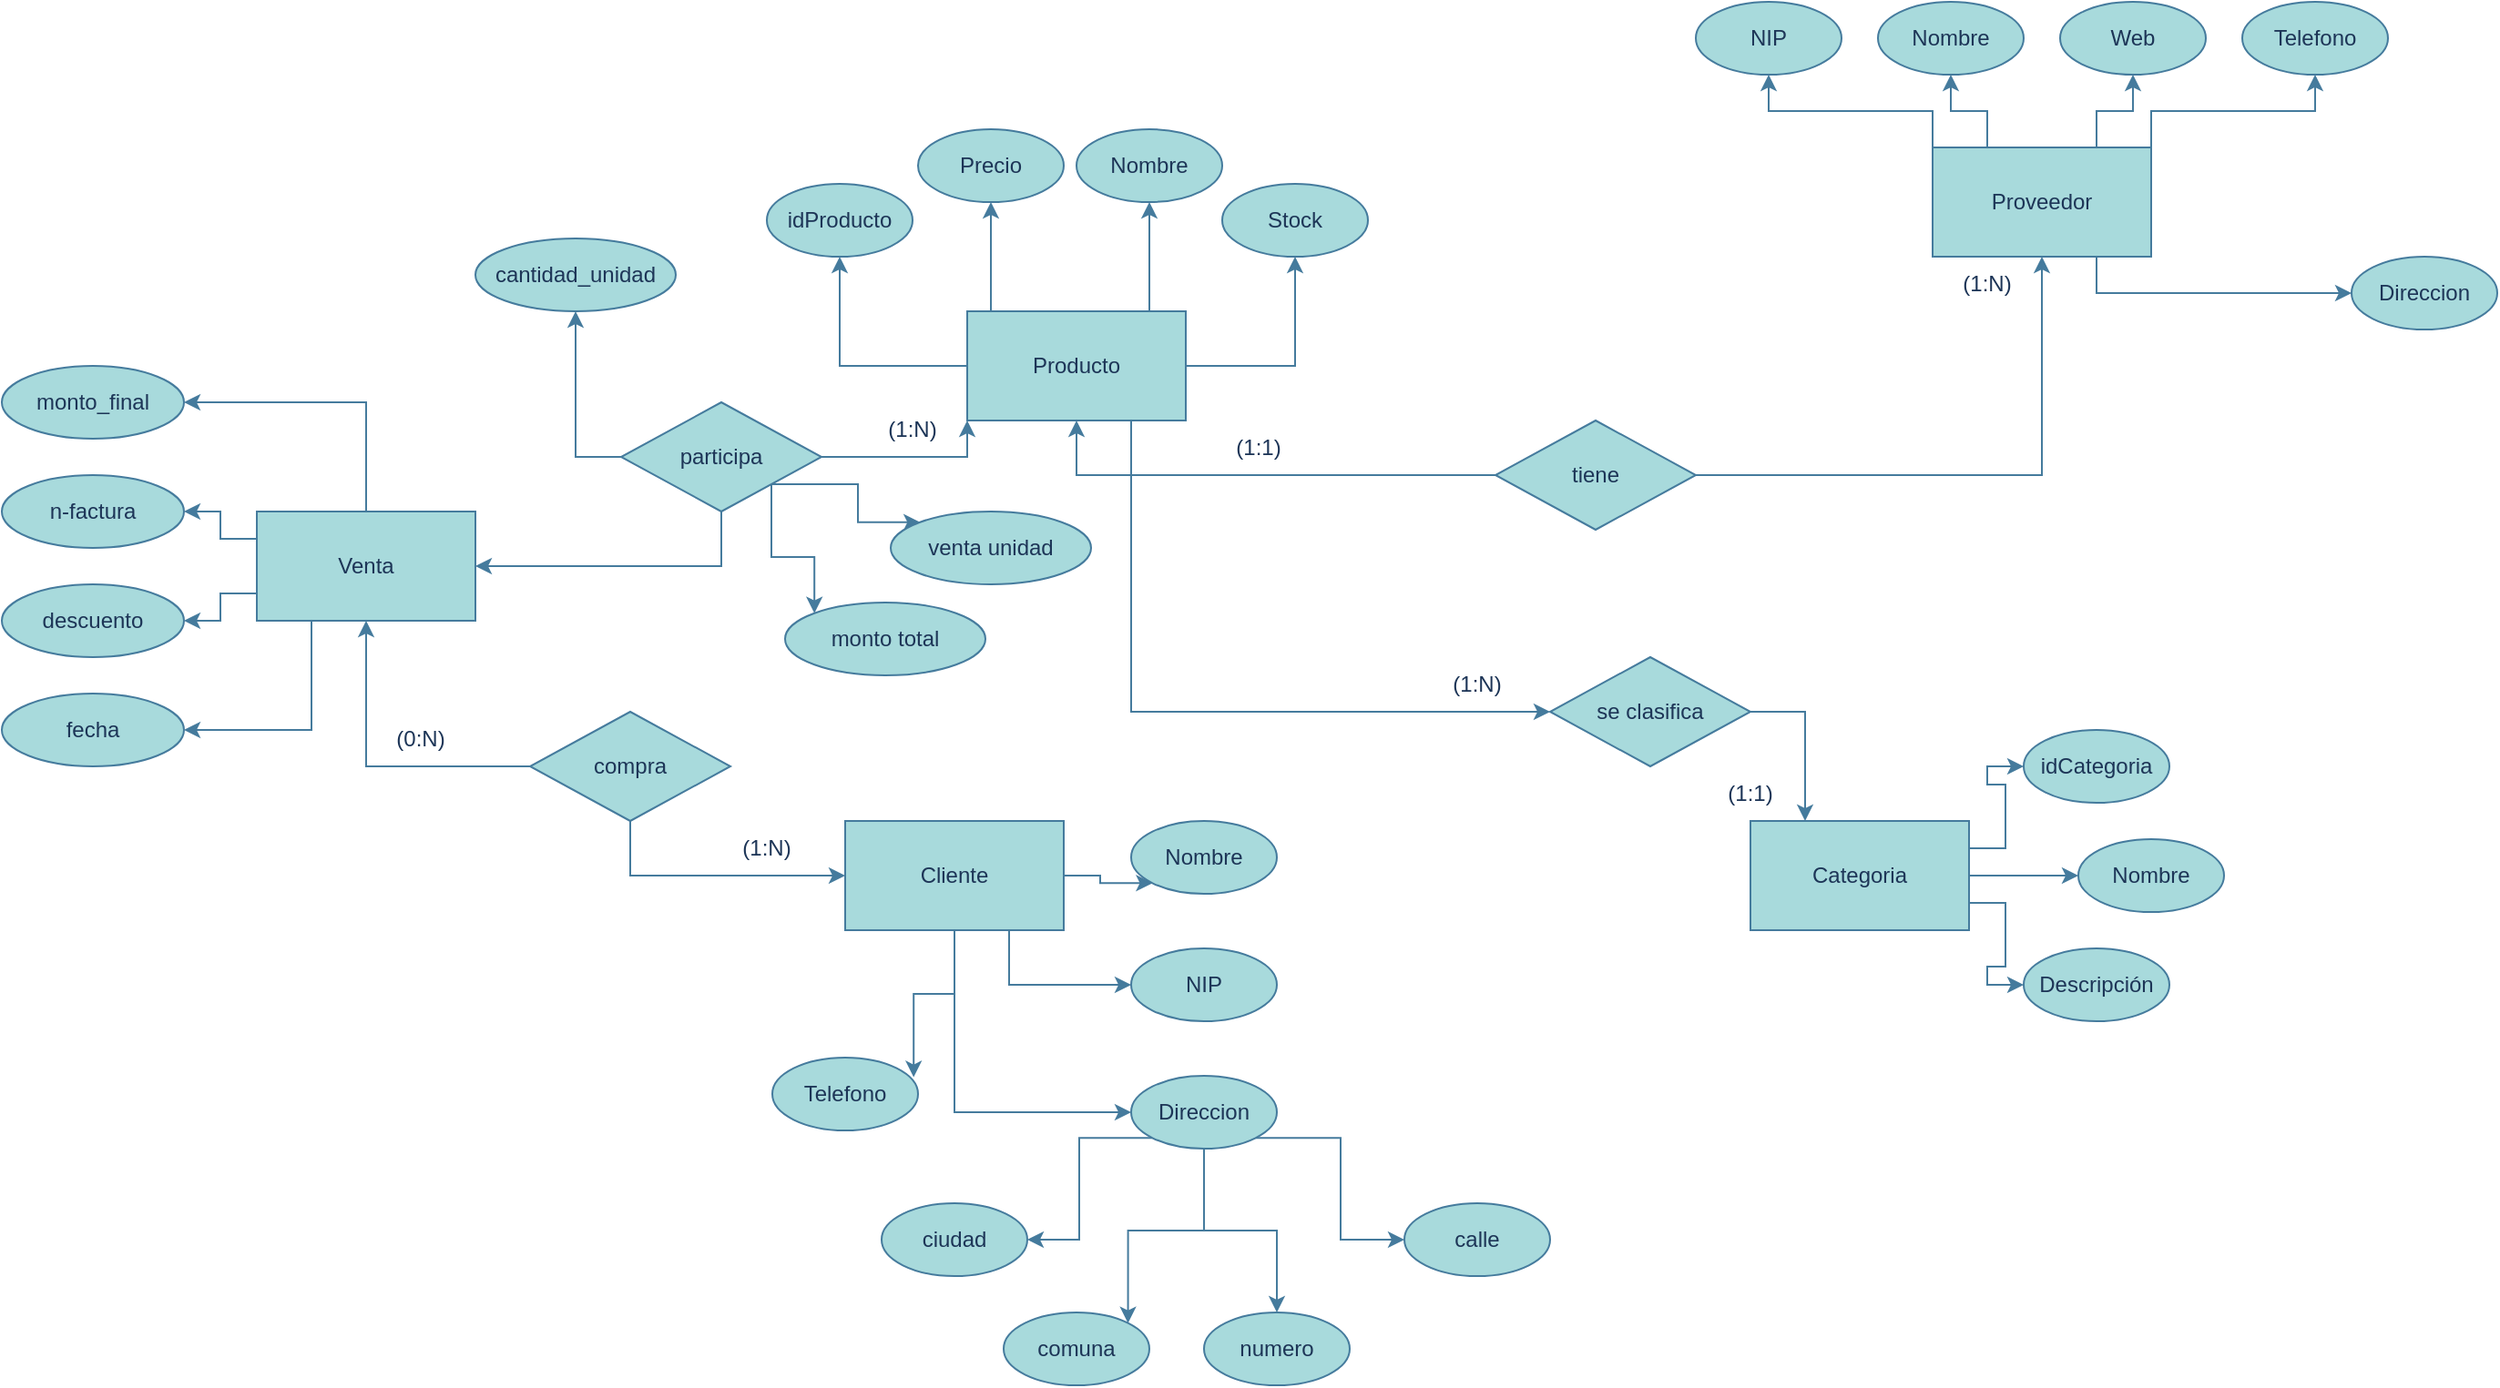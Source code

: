 <mxfile version="26.2.2">
  <diagram id="R2lEEEUBdFMjLlhIrx00" name="Page-1">
    <mxGraphModel dx="1491" dy="810" grid="1" gridSize="10" guides="1" tooltips="1" connect="1" arrows="1" fold="1" page="1" pageScale="1" pageWidth="1920" pageHeight="1080" math="0" shadow="0" extFonts="Permanent Marker^https://fonts.googleapis.com/css?family=Permanent+Marker">
      <root>
        <mxCell id="0" />
        <mxCell id="1" parent="0" />
        <mxCell id="-svoxVY9ocmbRA-tjolU-8" style="edgeStyle=orthogonalEdgeStyle;rounded=0;orthogonalLoop=1;jettySize=auto;html=1;exitX=1;exitY=0.5;exitDx=0;exitDy=0;fillColor=#A8DADC;strokeColor=#457B9D;labelBackgroundColor=none;fontColor=default;" parent="1" source="-svoxVY9ocmbRA-tjolU-1" target="-svoxVY9ocmbRA-tjolU-5" edge="1">
          <mxGeometry relative="1" as="geometry" />
        </mxCell>
        <mxCell id="-svoxVY9ocmbRA-tjolU-11" style="edgeStyle=orthogonalEdgeStyle;rounded=0;orthogonalLoop=1;jettySize=auto;html=1;exitX=0.75;exitY=0;exitDx=0;exitDy=0;entryX=0.5;entryY=1;entryDx=0;entryDy=0;fillColor=#A8DADC;strokeColor=#457B9D;labelBackgroundColor=none;fontColor=default;" parent="1" source="-svoxVY9ocmbRA-tjolU-1" target="-svoxVY9ocmbRA-tjolU-10" edge="1">
          <mxGeometry relative="1" as="geometry">
            <Array as="points">
              <mxPoint x="770" y="250" />
            </Array>
          </mxGeometry>
        </mxCell>
        <mxCell id="-svoxVY9ocmbRA-tjolU-13" style="edgeStyle=orthogonalEdgeStyle;rounded=0;orthogonalLoop=1;jettySize=auto;html=1;exitX=0.25;exitY=0;exitDx=0;exitDy=0;entryX=0.5;entryY=1;entryDx=0;entryDy=0;fillColor=#A8DADC;strokeColor=#457B9D;labelBackgroundColor=none;fontColor=default;" parent="1" source="-svoxVY9ocmbRA-tjolU-1" target="-svoxVY9ocmbRA-tjolU-12" edge="1">
          <mxGeometry relative="1" as="geometry">
            <Array as="points">
              <mxPoint x="683" y="250" />
            </Array>
          </mxGeometry>
        </mxCell>
        <mxCell id="-svoxVY9ocmbRA-tjolU-14" style="edgeStyle=orthogonalEdgeStyle;rounded=0;orthogonalLoop=1;jettySize=auto;html=1;exitX=0;exitY=0.5;exitDx=0;exitDy=0;entryX=0.5;entryY=1;entryDx=0;entryDy=0;fillColor=#A8DADC;strokeColor=#457B9D;labelBackgroundColor=none;fontColor=default;" parent="1" source="-svoxVY9ocmbRA-tjolU-1" target="-svoxVY9ocmbRA-tjolU-15" edge="1">
          <mxGeometry relative="1" as="geometry">
            <mxPoint x="620" y="220" as="targetPoint" />
          </mxGeometry>
        </mxCell>
        <mxCell id="-svoxVY9ocmbRA-tjolU-34" style="edgeStyle=orthogonalEdgeStyle;rounded=0;orthogonalLoop=1;jettySize=auto;html=1;exitX=0.75;exitY=1;exitDx=0;exitDy=0;entryX=0;entryY=0.5;entryDx=0;entryDy=0;fillColor=#A8DADC;strokeColor=#457B9D;labelBackgroundColor=none;fontColor=default;" parent="1" source="-svoxVY9ocmbRA-tjolU-1" target="-svoxVY9ocmbRA-tjolU-31" edge="1">
          <mxGeometry relative="1" as="geometry" />
        </mxCell>
        <mxCell id="-svoxVY9ocmbRA-tjolU-1" value="Producto" style="rounded=0;whiteSpace=wrap;html=1;fillColor=#A8DADC;strokeColor=#457B9D;labelBackgroundColor=none;fontColor=#1D3557;" parent="1" vertex="1">
          <mxGeometry x="670" y="250" width="120" height="60" as="geometry" />
        </mxCell>
        <mxCell id="-svoxVY9ocmbRA-tjolU-5" value="Stock" style="ellipse;whiteSpace=wrap;html=1;fillColor=#A8DADC;strokeColor=#457B9D;labelBackgroundColor=none;fontColor=#1D3557;" parent="1" vertex="1">
          <mxGeometry x="810" y="180" width="80" height="40" as="geometry" />
        </mxCell>
        <mxCell id="-svoxVY9ocmbRA-tjolU-10" value="Nombre" style="ellipse;whiteSpace=wrap;html=1;fillColor=#A8DADC;strokeColor=#457B9D;labelBackgroundColor=none;fontColor=#1D3557;" parent="1" vertex="1">
          <mxGeometry x="730" y="150" width="80" height="40" as="geometry" />
        </mxCell>
        <mxCell id="-svoxVY9ocmbRA-tjolU-12" value="Precio" style="ellipse;whiteSpace=wrap;html=1;fillColor=#A8DADC;strokeColor=#457B9D;labelBackgroundColor=none;fontColor=#1D3557;" parent="1" vertex="1">
          <mxGeometry x="643" y="150" width="80" height="40" as="geometry" />
        </mxCell>
        <mxCell id="-svoxVY9ocmbRA-tjolU-15" value="idProducto" style="ellipse;whiteSpace=wrap;html=1;fillColor=#A8DADC;strokeColor=#457B9D;labelBackgroundColor=none;fontColor=#1D3557;" parent="1" vertex="1">
          <mxGeometry x="560" y="180" width="80" height="40" as="geometry" />
        </mxCell>
        <mxCell id="-svoxVY9ocmbRA-tjolU-28" style="edgeStyle=orthogonalEdgeStyle;rounded=0;orthogonalLoop=1;jettySize=auto;html=1;exitX=1;exitY=0.5;exitDx=0;exitDy=0;entryX=0.5;entryY=1;entryDx=0;entryDy=0;fillColor=#A8DADC;strokeColor=#457B9D;labelBackgroundColor=none;fontColor=default;" parent="1" source="-svoxVY9ocmbRA-tjolU-16" target="-svoxVY9ocmbRA-tjolU-17" edge="1">
          <mxGeometry relative="1" as="geometry" />
        </mxCell>
        <mxCell id="-svoxVY9ocmbRA-tjolU-30" style="edgeStyle=orthogonalEdgeStyle;rounded=0;orthogonalLoop=1;jettySize=auto;html=1;exitX=0;exitY=0.5;exitDx=0;exitDy=0;entryX=0.5;entryY=1;entryDx=0;entryDy=0;fillColor=#A8DADC;strokeColor=#457B9D;labelBackgroundColor=none;fontColor=default;" parent="1" source="-svoxVY9ocmbRA-tjolU-16" target="-svoxVY9ocmbRA-tjolU-1" edge="1">
          <mxGeometry relative="1" as="geometry" />
        </mxCell>
        <mxCell id="-svoxVY9ocmbRA-tjolU-16" value="tiene" style="rhombus;whiteSpace=wrap;html=1;fillColor=#A8DADC;strokeColor=#457B9D;labelBackgroundColor=none;fontColor=#1D3557;" parent="1" vertex="1">
          <mxGeometry x="960" y="310" width="110" height="60" as="geometry" />
        </mxCell>
        <mxCell id="-svoxVY9ocmbRA-tjolU-24" style="edgeStyle=orthogonalEdgeStyle;rounded=0;orthogonalLoop=1;jettySize=auto;html=1;exitX=1;exitY=0;exitDx=0;exitDy=0;entryX=0.5;entryY=1;entryDx=0;entryDy=0;fillColor=#A8DADC;strokeColor=#457B9D;labelBackgroundColor=none;fontColor=default;" parent="1" source="-svoxVY9ocmbRA-tjolU-17" target="-svoxVY9ocmbRA-tjolU-20" edge="1">
          <mxGeometry relative="1" as="geometry" />
        </mxCell>
        <mxCell id="-svoxVY9ocmbRA-tjolU-25" style="edgeStyle=orthogonalEdgeStyle;rounded=0;orthogonalLoop=1;jettySize=auto;html=1;exitX=0.75;exitY=0;exitDx=0;exitDy=0;entryX=0.5;entryY=1;entryDx=0;entryDy=0;fillColor=#A8DADC;strokeColor=#457B9D;labelBackgroundColor=none;fontColor=default;" parent="1" source="-svoxVY9ocmbRA-tjolU-17" target="-svoxVY9ocmbRA-tjolU-19" edge="1">
          <mxGeometry relative="1" as="geometry" />
        </mxCell>
        <mxCell id="-svoxVY9ocmbRA-tjolU-26" style="edgeStyle=orthogonalEdgeStyle;rounded=0;orthogonalLoop=1;jettySize=auto;html=1;exitX=0.25;exitY=0;exitDx=0;exitDy=0;entryX=0.5;entryY=1;entryDx=0;entryDy=0;fillColor=#A8DADC;strokeColor=#457B9D;labelBackgroundColor=none;fontColor=default;" parent="1" source="-svoxVY9ocmbRA-tjolU-17" target="-svoxVY9ocmbRA-tjolU-22" edge="1">
          <mxGeometry relative="1" as="geometry" />
        </mxCell>
        <mxCell id="-svoxVY9ocmbRA-tjolU-27" style="edgeStyle=orthogonalEdgeStyle;rounded=0;orthogonalLoop=1;jettySize=auto;html=1;exitX=0;exitY=0;exitDx=0;exitDy=0;entryX=0.5;entryY=1;entryDx=0;entryDy=0;fillColor=#A8DADC;strokeColor=#457B9D;labelBackgroundColor=none;fontColor=default;" parent="1" source="-svoxVY9ocmbRA-tjolU-17" target="-svoxVY9ocmbRA-tjolU-21" edge="1">
          <mxGeometry relative="1" as="geometry" />
        </mxCell>
        <mxCell id="-svoxVY9ocmbRA-tjolU-29" style="edgeStyle=orthogonalEdgeStyle;rounded=0;orthogonalLoop=1;jettySize=auto;html=1;exitX=0.75;exitY=1;exitDx=0;exitDy=0;entryX=0;entryY=0.5;entryDx=0;entryDy=0;fillColor=#A8DADC;strokeColor=#457B9D;labelBackgroundColor=none;fontColor=default;" parent="1" source="-svoxVY9ocmbRA-tjolU-17" target="-svoxVY9ocmbRA-tjolU-18" edge="1">
          <mxGeometry relative="1" as="geometry" />
        </mxCell>
        <mxCell id="-svoxVY9ocmbRA-tjolU-17" value="Proveedor" style="rounded=0;whiteSpace=wrap;html=1;fillColor=#A8DADC;strokeColor=#457B9D;labelBackgroundColor=none;fontColor=#1D3557;" parent="1" vertex="1">
          <mxGeometry x="1200" y="160" width="120" height="60" as="geometry" />
        </mxCell>
        <mxCell id="-svoxVY9ocmbRA-tjolU-18" value="Direccion" style="ellipse;whiteSpace=wrap;html=1;fillColor=#A8DADC;strokeColor=#457B9D;labelBackgroundColor=none;fontColor=#1D3557;" parent="1" vertex="1">
          <mxGeometry x="1430" y="220" width="80" height="40" as="geometry" />
        </mxCell>
        <mxCell id="-svoxVY9ocmbRA-tjolU-19" value="Web" style="ellipse;whiteSpace=wrap;html=1;fillColor=#A8DADC;strokeColor=#457B9D;labelBackgroundColor=none;fontColor=#1D3557;" parent="1" vertex="1">
          <mxGeometry x="1270" y="80" width="80" height="40" as="geometry" />
        </mxCell>
        <mxCell id="-svoxVY9ocmbRA-tjolU-20" value="Telefono" style="ellipse;whiteSpace=wrap;html=1;fillColor=#A8DADC;strokeColor=#457B9D;labelBackgroundColor=none;fontColor=#1D3557;" parent="1" vertex="1">
          <mxGeometry x="1370" y="80" width="80" height="40" as="geometry" />
        </mxCell>
        <mxCell id="-svoxVY9ocmbRA-tjolU-21" value="NIP" style="ellipse;whiteSpace=wrap;html=1;fillColor=#A8DADC;strokeColor=#457B9D;labelBackgroundColor=none;fontColor=#1D3557;" parent="1" vertex="1">
          <mxGeometry x="1070" y="80" width="80" height="40" as="geometry" />
        </mxCell>
        <mxCell id="-svoxVY9ocmbRA-tjolU-22" value="Nombre" style="ellipse;whiteSpace=wrap;html=1;fillColor=#A8DADC;strokeColor=#457B9D;labelBackgroundColor=none;fontColor=#1D3557;" parent="1" vertex="1">
          <mxGeometry x="1170" y="80" width="80" height="40" as="geometry" />
        </mxCell>
        <mxCell id="hAT-umhpLl2JNJFuaA0R-10" style="edgeStyle=orthogonalEdgeStyle;rounded=0;orthogonalLoop=1;jettySize=auto;html=1;exitX=1;exitY=0.5;exitDx=0;exitDy=0;entryX=0.25;entryY=0;entryDx=0;entryDy=0;fillColor=#A8DADC;strokeColor=#457B9D;labelBackgroundColor=none;fontColor=default;" edge="1" parent="1" source="-svoxVY9ocmbRA-tjolU-31" target="hAT-umhpLl2JNJFuaA0R-1">
          <mxGeometry relative="1" as="geometry" />
        </mxCell>
        <mxCell id="-svoxVY9ocmbRA-tjolU-31" value="se clasifica" style="rhombus;whiteSpace=wrap;html=1;fillColor=#A8DADC;strokeColor=#457B9D;labelBackgroundColor=none;fontColor=#1D3557;" parent="1" vertex="1">
          <mxGeometry x="990" y="440" width="110" height="60" as="geometry" />
        </mxCell>
        <mxCell id="hAT-umhpLl2JNJFuaA0R-5" style="edgeStyle=orthogonalEdgeStyle;rounded=0;orthogonalLoop=1;jettySize=auto;html=1;exitX=1;exitY=0.25;exitDx=0;exitDy=0;entryX=0;entryY=0.5;entryDx=0;entryDy=0;fillColor=#A8DADC;strokeColor=#457B9D;labelBackgroundColor=none;fontColor=default;" edge="1" parent="1" source="hAT-umhpLl2JNJFuaA0R-1" target="hAT-umhpLl2JNJFuaA0R-2">
          <mxGeometry relative="1" as="geometry" />
        </mxCell>
        <mxCell id="hAT-umhpLl2JNJFuaA0R-6" style="edgeStyle=orthogonalEdgeStyle;rounded=0;orthogonalLoop=1;jettySize=auto;html=1;exitX=1;exitY=0.5;exitDx=0;exitDy=0;entryX=0;entryY=0.5;entryDx=0;entryDy=0;fillColor=#A8DADC;strokeColor=#457B9D;labelBackgroundColor=none;fontColor=default;" edge="1" parent="1" source="hAT-umhpLl2JNJFuaA0R-1" target="hAT-umhpLl2JNJFuaA0R-3">
          <mxGeometry relative="1" as="geometry" />
        </mxCell>
        <mxCell id="hAT-umhpLl2JNJFuaA0R-7" style="edgeStyle=orthogonalEdgeStyle;rounded=0;orthogonalLoop=1;jettySize=auto;html=1;exitX=1;exitY=0.75;exitDx=0;exitDy=0;entryX=0;entryY=0.5;entryDx=0;entryDy=0;fillColor=#A8DADC;strokeColor=#457B9D;labelBackgroundColor=none;fontColor=default;" edge="1" parent="1" source="hAT-umhpLl2JNJFuaA0R-1" target="hAT-umhpLl2JNJFuaA0R-4">
          <mxGeometry relative="1" as="geometry" />
        </mxCell>
        <mxCell id="hAT-umhpLl2JNJFuaA0R-1" value="Categoria" style="rounded=0;whiteSpace=wrap;html=1;fillColor=#A8DADC;strokeColor=#457B9D;labelBackgroundColor=none;fontColor=#1D3557;" vertex="1" parent="1">
          <mxGeometry x="1100" y="530" width="120" height="60" as="geometry" />
        </mxCell>
        <mxCell id="hAT-umhpLl2JNJFuaA0R-2" value="idCategoria" style="ellipse;whiteSpace=wrap;html=1;fillColor=#A8DADC;strokeColor=#457B9D;labelBackgroundColor=none;fontColor=#1D3557;" vertex="1" parent="1">
          <mxGeometry x="1250" y="480" width="80" height="40" as="geometry" />
        </mxCell>
        <mxCell id="hAT-umhpLl2JNJFuaA0R-3" value="Nombre" style="ellipse;whiteSpace=wrap;html=1;fillColor=#A8DADC;strokeColor=#457B9D;labelBackgroundColor=none;fontColor=#1D3557;" vertex="1" parent="1">
          <mxGeometry x="1280" y="540" width="80" height="40" as="geometry" />
        </mxCell>
        <mxCell id="hAT-umhpLl2JNJFuaA0R-4" value="Descripción" style="ellipse;whiteSpace=wrap;html=1;fillColor=#A8DADC;strokeColor=#457B9D;labelBackgroundColor=none;fontColor=#1D3557;" vertex="1" parent="1">
          <mxGeometry x="1250" y="600" width="80" height="40" as="geometry" />
        </mxCell>
        <mxCell id="hAT-umhpLl2JNJFuaA0R-24" style="edgeStyle=orthogonalEdgeStyle;rounded=0;orthogonalLoop=1;jettySize=auto;html=1;exitX=0.5;exitY=0;exitDx=0;exitDy=0;entryX=1;entryY=0.5;entryDx=0;entryDy=0;fillColor=#A8DADC;strokeColor=#457B9D;labelBackgroundColor=none;fontColor=default;" edge="1" parent="1" source="hAT-umhpLl2JNJFuaA0R-11" target="hAT-umhpLl2JNJFuaA0R-19">
          <mxGeometry relative="1" as="geometry" />
        </mxCell>
        <mxCell id="hAT-umhpLl2JNJFuaA0R-25" style="edgeStyle=orthogonalEdgeStyle;rounded=0;orthogonalLoop=1;jettySize=auto;html=1;exitX=0;exitY=0.25;exitDx=0;exitDy=0;entryX=1;entryY=0.5;entryDx=0;entryDy=0;fillColor=#A8DADC;strokeColor=#457B9D;labelBackgroundColor=none;fontColor=default;" edge="1" parent="1" source="hAT-umhpLl2JNJFuaA0R-11" target="hAT-umhpLl2JNJFuaA0R-20">
          <mxGeometry relative="1" as="geometry" />
        </mxCell>
        <mxCell id="hAT-umhpLl2JNJFuaA0R-26" style="edgeStyle=orthogonalEdgeStyle;rounded=0;orthogonalLoop=1;jettySize=auto;html=1;exitX=0;exitY=0.75;exitDx=0;exitDy=0;entryX=1;entryY=0.5;entryDx=0;entryDy=0;fillColor=#A8DADC;strokeColor=#457B9D;labelBackgroundColor=none;fontColor=default;" edge="1" parent="1" source="hAT-umhpLl2JNJFuaA0R-11" target="hAT-umhpLl2JNJFuaA0R-21">
          <mxGeometry relative="1" as="geometry" />
        </mxCell>
        <mxCell id="hAT-umhpLl2JNJFuaA0R-27" style="edgeStyle=orthogonalEdgeStyle;rounded=0;orthogonalLoop=1;jettySize=auto;html=1;exitX=0.25;exitY=1;exitDx=0;exitDy=0;entryX=1;entryY=0.5;entryDx=0;entryDy=0;fillColor=#A8DADC;strokeColor=#457B9D;labelBackgroundColor=none;fontColor=default;" edge="1" parent="1" source="hAT-umhpLl2JNJFuaA0R-11" target="hAT-umhpLl2JNJFuaA0R-22">
          <mxGeometry relative="1" as="geometry" />
        </mxCell>
        <mxCell id="hAT-umhpLl2JNJFuaA0R-11" value="Venta" style="rounded=0;whiteSpace=wrap;html=1;fillColor=#A8DADC;strokeColor=#457B9D;labelBackgroundColor=none;fontColor=#1D3557;" vertex="1" parent="1">
          <mxGeometry x="280" y="360" width="120" height="60" as="geometry" />
        </mxCell>
        <mxCell id="hAT-umhpLl2JNJFuaA0R-47" style="edgeStyle=orthogonalEdgeStyle;rounded=0;orthogonalLoop=1;jettySize=auto;html=1;exitX=1;exitY=0.5;exitDx=0;exitDy=0;entryX=0;entryY=1;entryDx=0;entryDy=0;fillColor=#A8DADC;strokeColor=#457B9D;labelBackgroundColor=none;fontColor=default;" edge="1" parent="1" source="hAT-umhpLl2JNJFuaA0R-12" target="hAT-umhpLl2JNJFuaA0R-36">
          <mxGeometry relative="1" as="geometry" />
        </mxCell>
        <mxCell id="hAT-umhpLl2JNJFuaA0R-48" style="edgeStyle=orthogonalEdgeStyle;rounded=0;orthogonalLoop=1;jettySize=auto;html=1;exitX=0.75;exitY=1;exitDx=0;exitDy=0;entryX=0;entryY=0.5;entryDx=0;entryDy=0;fillColor=#A8DADC;strokeColor=#457B9D;labelBackgroundColor=none;fontColor=default;" edge="1" parent="1" source="hAT-umhpLl2JNJFuaA0R-12" target="hAT-umhpLl2JNJFuaA0R-37">
          <mxGeometry relative="1" as="geometry" />
        </mxCell>
        <mxCell id="hAT-umhpLl2JNJFuaA0R-49" style="edgeStyle=orthogonalEdgeStyle;rounded=0;orthogonalLoop=1;jettySize=auto;html=1;exitX=0.5;exitY=1;exitDx=0;exitDy=0;entryX=0;entryY=0.5;entryDx=0;entryDy=0;fillColor=#A8DADC;strokeColor=#457B9D;labelBackgroundColor=none;fontColor=default;" edge="1" parent="1" source="hAT-umhpLl2JNJFuaA0R-12" target="hAT-umhpLl2JNJFuaA0R-38">
          <mxGeometry relative="1" as="geometry" />
        </mxCell>
        <mxCell id="hAT-umhpLl2JNJFuaA0R-12" value="Cliente" style="rounded=0;whiteSpace=wrap;html=1;fillColor=#A8DADC;strokeColor=#457B9D;labelBackgroundColor=none;fontColor=#1D3557;" vertex="1" parent="1">
          <mxGeometry x="603" y="530" width="120" height="60" as="geometry" />
        </mxCell>
        <mxCell id="hAT-umhpLl2JNJFuaA0R-15" style="edgeStyle=orthogonalEdgeStyle;rounded=0;orthogonalLoop=1;jettySize=auto;html=1;exitX=1;exitY=0.5;exitDx=0;exitDy=0;entryX=0;entryY=1;entryDx=0;entryDy=0;fillColor=#A8DADC;strokeColor=#457B9D;labelBackgroundColor=none;fontColor=default;" edge="1" parent="1" source="hAT-umhpLl2JNJFuaA0R-13" target="-svoxVY9ocmbRA-tjolU-1">
          <mxGeometry relative="1" as="geometry" />
        </mxCell>
        <mxCell id="hAT-umhpLl2JNJFuaA0R-17" style="edgeStyle=orthogonalEdgeStyle;rounded=0;orthogonalLoop=1;jettySize=auto;html=1;exitX=0;exitY=0.5;exitDx=0;exitDy=0;entryX=0.5;entryY=1;entryDx=0;entryDy=0;fillColor=#A8DADC;strokeColor=#457B9D;labelBackgroundColor=none;fontColor=default;" edge="1" parent="1" source="hAT-umhpLl2JNJFuaA0R-13" target="hAT-umhpLl2JNJFuaA0R-16">
          <mxGeometry relative="1" as="geometry" />
        </mxCell>
        <mxCell id="hAT-umhpLl2JNJFuaA0R-18" style="edgeStyle=orthogonalEdgeStyle;rounded=0;orthogonalLoop=1;jettySize=auto;html=1;exitX=0.5;exitY=1;exitDx=0;exitDy=0;entryX=1;entryY=0.5;entryDx=0;entryDy=0;fillColor=#A8DADC;strokeColor=#457B9D;labelBackgroundColor=none;fontColor=default;" edge="1" parent="1" source="hAT-umhpLl2JNJFuaA0R-13" target="hAT-umhpLl2JNJFuaA0R-11">
          <mxGeometry relative="1" as="geometry" />
        </mxCell>
        <mxCell id="hAT-umhpLl2JNJFuaA0R-32" style="edgeStyle=orthogonalEdgeStyle;rounded=0;orthogonalLoop=1;jettySize=auto;html=1;exitX=1;exitY=1;exitDx=0;exitDy=0;entryX=0;entryY=0;entryDx=0;entryDy=0;fillColor=#A8DADC;strokeColor=#457B9D;labelBackgroundColor=none;fontColor=default;" edge="1" parent="1" source="hAT-umhpLl2JNJFuaA0R-13" target="hAT-umhpLl2JNJFuaA0R-29">
          <mxGeometry relative="1" as="geometry" />
        </mxCell>
        <mxCell id="hAT-umhpLl2JNJFuaA0R-33" style="edgeStyle=orthogonalEdgeStyle;rounded=0;orthogonalLoop=1;jettySize=auto;html=1;exitX=1;exitY=1;exitDx=0;exitDy=0;entryX=0;entryY=0;entryDx=0;entryDy=0;fillColor=#A8DADC;strokeColor=#457B9D;labelBackgroundColor=none;fontColor=default;" edge="1" parent="1" source="hAT-umhpLl2JNJFuaA0R-13" target="hAT-umhpLl2JNJFuaA0R-30">
          <mxGeometry relative="1" as="geometry" />
        </mxCell>
        <mxCell id="hAT-umhpLl2JNJFuaA0R-13" value="participa" style="rhombus;whiteSpace=wrap;html=1;fillColor=#A8DADC;strokeColor=#457B9D;labelBackgroundColor=none;fontColor=#1D3557;" vertex="1" parent="1">
          <mxGeometry x="480" y="300" width="110" height="60" as="geometry" />
        </mxCell>
        <mxCell id="hAT-umhpLl2JNJFuaA0R-16" value="cantidad_unidad" style="ellipse;whiteSpace=wrap;html=1;fillColor=#A8DADC;strokeColor=#457B9D;labelBackgroundColor=none;fontColor=#1D3557;" vertex="1" parent="1">
          <mxGeometry x="400" y="210" width="110" height="40" as="geometry" />
        </mxCell>
        <mxCell id="hAT-umhpLl2JNJFuaA0R-19" value="monto_final" style="ellipse;whiteSpace=wrap;html=1;fillColor=#A8DADC;strokeColor=#457B9D;labelBackgroundColor=none;fontColor=#1D3557;" vertex="1" parent="1">
          <mxGeometry x="140" y="280" width="100" height="40" as="geometry" />
        </mxCell>
        <mxCell id="hAT-umhpLl2JNJFuaA0R-20" value="n-factura" style="ellipse;whiteSpace=wrap;html=1;fillColor=#A8DADC;strokeColor=#457B9D;labelBackgroundColor=none;fontColor=#1D3557;" vertex="1" parent="1">
          <mxGeometry x="140" y="340" width="100" height="40" as="geometry" />
        </mxCell>
        <mxCell id="hAT-umhpLl2JNJFuaA0R-21" value="descuento" style="ellipse;whiteSpace=wrap;html=1;fillColor=#A8DADC;strokeColor=#457B9D;labelBackgroundColor=none;fontColor=#1D3557;" vertex="1" parent="1">
          <mxGeometry x="140" y="400" width="100" height="40" as="geometry" />
        </mxCell>
        <mxCell id="hAT-umhpLl2JNJFuaA0R-22" value="fecha" style="ellipse;whiteSpace=wrap;html=1;fillColor=#A8DADC;strokeColor=#457B9D;labelBackgroundColor=none;fontColor=#1D3557;" vertex="1" parent="1">
          <mxGeometry x="140" y="460" width="100" height="40" as="geometry" />
        </mxCell>
        <mxCell id="hAT-umhpLl2JNJFuaA0R-34" style="edgeStyle=orthogonalEdgeStyle;rounded=0;orthogonalLoop=1;jettySize=auto;html=1;exitX=0;exitY=0.5;exitDx=0;exitDy=0;entryX=0.5;entryY=1;entryDx=0;entryDy=0;fillColor=#A8DADC;strokeColor=#457B9D;labelBackgroundColor=none;fontColor=default;" edge="1" parent="1" source="hAT-umhpLl2JNJFuaA0R-28" target="hAT-umhpLl2JNJFuaA0R-11">
          <mxGeometry relative="1" as="geometry" />
        </mxCell>
        <mxCell id="hAT-umhpLl2JNJFuaA0R-35" style="edgeStyle=orthogonalEdgeStyle;rounded=0;orthogonalLoop=1;jettySize=auto;html=1;exitX=0.5;exitY=1;exitDx=0;exitDy=0;entryX=0;entryY=0.5;entryDx=0;entryDy=0;fillColor=#A8DADC;strokeColor=#457B9D;labelBackgroundColor=none;fontColor=default;" edge="1" parent="1" source="hAT-umhpLl2JNJFuaA0R-28" target="hAT-umhpLl2JNJFuaA0R-12">
          <mxGeometry relative="1" as="geometry" />
        </mxCell>
        <mxCell id="hAT-umhpLl2JNJFuaA0R-28" value="compra" style="rhombus;whiteSpace=wrap;html=1;fillColor=#A8DADC;strokeColor=#457B9D;labelBackgroundColor=none;fontColor=#1D3557;" vertex="1" parent="1">
          <mxGeometry x="430" y="470" width="110" height="60" as="geometry" />
        </mxCell>
        <mxCell id="hAT-umhpLl2JNJFuaA0R-29" value="venta unidad" style="ellipse;whiteSpace=wrap;html=1;fillColor=#A8DADC;strokeColor=#457B9D;labelBackgroundColor=none;fontColor=#1D3557;" vertex="1" parent="1">
          <mxGeometry x="628" y="360" width="110" height="40" as="geometry" />
        </mxCell>
        <mxCell id="hAT-umhpLl2JNJFuaA0R-30" value="monto total" style="ellipse;whiteSpace=wrap;html=1;fillColor=#A8DADC;strokeColor=#457B9D;labelBackgroundColor=none;fontColor=#1D3557;" vertex="1" parent="1">
          <mxGeometry x="570" y="410" width="110" height="40" as="geometry" />
        </mxCell>
        <mxCell id="hAT-umhpLl2JNJFuaA0R-36" value="Nombre" style="ellipse;whiteSpace=wrap;html=1;fillColor=#A8DADC;strokeColor=#457B9D;labelBackgroundColor=none;fontColor=#1D3557;" vertex="1" parent="1">
          <mxGeometry x="760" y="530" width="80" height="40" as="geometry" />
        </mxCell>
        <mxCell id="hAT-umhpLl2JNJFuaA0R-37" value="NIP" style="ellipse;whiteSpace=wrap;html=1;fillColor=#A8DADC;strokeColor=#457B9D;labelBackgroundColor=none;fontColor=#1D3557;" vertex="1" parent="1">
          <mxGeometry x="760" y="600" width="80" height="40" as="geometry" />
        </mxCell>
        <mxCell id="hAT-umhpLl2JNJFuaA0R-50" style="edgeStyle=orthogonalEdgeStyle;rounded=0;orthogonalLoop=1;jettySize=auto;html=1;exitX=0;exitY=1;exitDx=0;exitDy=0;entryX=1;entryY=0.5;entryDx=0;entryDy=0;fillColor=#A8DADC;strokeColor=#457B9D;labelBackgroundColor=none;fontColor=default;" edge="1" parent="1" source="hAT-umhpLl2JNJFuaA0R-38" target="hAT-umhpLl2JNJFuaA0R-41">
          <mxGeometry relative="1" as="geometry" />
        </mxCell>
        <mxCell id="hAT-umhpLl2JNJFuaA0R-51" style="edgeStyle=orthogonalEdgeStyle;rounded=0;orthogonalLoop=1;jettySize=auto;html=1;exitX=0.5;exitY=1;exitDx=0;exitDy=0;entryX=1;entryY=0;entryDx=0;entryDy=0;fillColor=#A8DADC;strokeColor=#457B9D;labelBackgroundColor=none;fontColor=default;" edge="1" parent="1" source="hAT-umhpLl2JNJFuaA0R-38" target="hAT-umhpLl2JNJFuaA0R-42">
          <mxGeometry relative="1" as="geometry" />
        </mxCell>
        <mxCell id="hAT-umhpLl2JNJFuaA0R-52" style="edgeStyle=orthogonalEdgeStyle;rounded=0;orthogonalLoop=1;jettySize=auto;html=1;exitX=0.5;exitY=1;exitDx=0;exitDy=0;entryX=0.5;entryY=0;entryDx=0;entryDy=0;fillColor=#A8DADC;strokeColor=#457B9D;labelBackgroundColor=none;fontColor=default;" edge="1" parent="1" source="hAT-umhpLl2JNJFuaA0R-38" target="hAT-umhpLl2JNJFuaA0R-43">
          <mxGeometry relative="1" as="geometry" />
        </mxCell>
        <mxCell id="hAT-umhpLl2JNJFuaA0R-54" style="edgeStyle=orthogonalEdgeStyle;rounded=0;orthogonalLoop=1;jettySize=auto;html=1;exitX=1;exitY=1;exitDx=0;exitDy=0;entryX=0;entryY=0.5;entryDx=0;entryDy=0;fillColor=#A8DADC;strokeColor=#457B9D;labelBackgroundColor=none;fontColor=default;" edge="1" parent="1" source="hAT-umhpLl2JNJFuaA0R-38" target="hAT-umhpLl2JNJFuaA0R-44">
          <mxGeometry relative="1" as="geometry" />
        </mxCell>
        <mxCell id="hAT-umhpLl2JNJFuaA0R-38" value="Direccion" style="ellipse;whiteSpace=wrap;html=1;fillColor=#A8DADC;strokeColor=#457B9D;labelBackgroundColor=none;fontColor=#1D3557;" vertex="1" parent="1">
          <mxGeometry x="760" y="670" width="80" height="40" as="geometry" />
        </mxCell>
        <mxCell id="hAT-umhpLl2JNJFuaA0R-39" value="Telefono" style="ellipse;whiteSpace=wrap;html=1;fillColor=#A8DADC;strokeColor=#457B9D;labelBackgroundColor=none;fontColor=#1D3557;" vertex="1" parent="1">
          <mxGeometry x="563" y="660" width="80" height="40" as="geometry" />
        </mxCell>
        <mxCell id="hAT-umhpLl2JNJFuaA0R-41" value="ciudad" style="ellipse;whiteSpace=wrap;html=1;fillColor=#A8DADC;strokeColor=#457B9D;labelBackgroundColor=none;fontColor=#1D3557;" vertex="1" parent="1">
          <mxGeometry x="623" y="740" width="80" height="40" as="geometry" />
        </mxCell>
        <mxCell id="hAT-umhpLl2JNJFuaA0R-42" value="comuna" style="ellipse;whiteSpace=wrap;html=1;fillColor=#A8DADC;strokeColor=#457B9D;labelBackgroundColor=none;fontColor=#1D3557;" vertex="1" parent="1">
          <mxGeometry x="690" y="800" width="80" height="40" as="geometry" />
        </mxCell>
        <mxCell id="hAT-umhpLl2JNJFuaA0R-43" value="numero" style="ellipse;whiteSpace=wrap;html=1;fillColor=#A8DADC;strokeColor=#457B9D;labelBackgroundColor=none;fontColor=#1D3557;" vertex="1" parent="1">
          <mxGeometry x="800" y="800" width="80" height="40" as="geometry" />
        </mxCell>
        <mxCell id="hAT-umhpLl2JNJFuaA0R-44" value="calle" style="ellipse;whiteSpace=wrap;html=1;fillColor=#A8DADC;strokeColor=#457B9D;labelBackgroundColor=none;fontColor=#1D3557;" vertex="1" parent="1">
          <mxGeometry x="910" y="740" width="80" height="40" as="geometry" />
        </mxCell>
        <mxCell id="hAT-umhpLl2JNJFuaA0R-46" style="edgeStyle=orthogonalEdgeStyle;rounded=0;orthogonalLoop=1;jettySize=auto;html=1;exitX=0.5;exitY=1;exitDx=0;exitDy=0;entryX=0.97;entryY=0.27;entryDx=0;entryDy=0;entryPerimeter=0;fillColor=#A8DADC;strokeColor=#457B9D;labelBackgroundColor=none;fontColor=default;" edge="1" parent="1" source="hAT-umhpLl2JNJFuaA0R-12" target="hAT-umhpLl2JNJFuaA0R-39">
          <mxGeometry relative="1" as="geometry" />
        </mxCell>
        <mxCell id="hAT-umhpLl2JNJFuaA0R-55" value="(1:N)" style="text;html=1;align=center;verticalAlign=middle;whiteSpace=wrap;rounded=0;labelBackgroundColor=none;fontColor=#1D3557;" vertex="1" parent="1">
          <mxGeometry x="920" y="440" width="60" height="30" as="geometry" />
        </mxCell>
        <mxCell id="hAT-umhpLl2JNJFuaA0R-56" value="(1:1)" style="text;html=1;align=center;verticalAlign=middle;whiteSpace=wrap;rounded=0;labelBackgroundColor=none;fontColor=#1D3557;" vertex="1" parent="1">
          <mxGeometry x="1070" y="500" width="60" height="30" as="geometry" />
        </mxCell>
        <mxCell id="hAT-umhpLl2JNJFuaA0R-57" value="(1:N)" style="text;html=1;align=center;verticalAlign=middle;whiteSpace=wrap;rounded=0;labelBackgroundColor=none;fontColor=#1D3557;" vertex="1" parent="1">
          <mxGeometry x="530" y="530" width="60" height="30" as="geometry" />
        </mxCell>
        <mxCell id="hAT-umhpLl2JNJFuaA0R-58" value="(1:N)" style="text;html=1;align=center;verticalAlign=middle;whiteSpace=wrap;rounded=0;labelBackgroundColor=none;fontColor=#1D3557;" vertex="1" parent="1">
          <mxGeometry x="610" y="300" width="60" height="30" as="geometry" />
        </mxCell>
        <mxCell id="hAT-umhpLl2JNJFuaA0R-59" value="(1:N)" style="text;html=1;align=center;verticalAlign=middle;whiteSpace=wrap;rounded=0;labelBackgroundColor=none;fontColor=#1D3557;" vertex="1" parent="1">
          <mxGeometry x="1200" y="220" width="60" height="30" as="geometry" />
        </mxCell>
        <mxCell id="hAT-umhpLl2JNJFuaA0R-60" value="(1:1)" style="text;html=1;align=center;verticalAlign=middle;whiteSpace=wrap;rounded=0;labelBackgroundColor=none;fontColor=#1D3557;" vertex="1" parent="1">
          <mxGeometry x="800" y="310" width="60" height="30" as="geometry" />
        </mxCell>
        <mxCell id="hAT-umhpLl2JNJFuaA0R-61" value="(0:N)" style="text;html=1;align=center;verticalAlign=middle;whiteSpace=wrap;rounded=0;labelBackgroundColor=none;fontColor=#1D3557;" vertex="1" parent="1">
          <mxGeometry x="340" y="470" width="60" height="30" as="geometry" />
        </mxCell>
      </root>
    </mxGraphModel>
  </diagram>
</mxfile>
